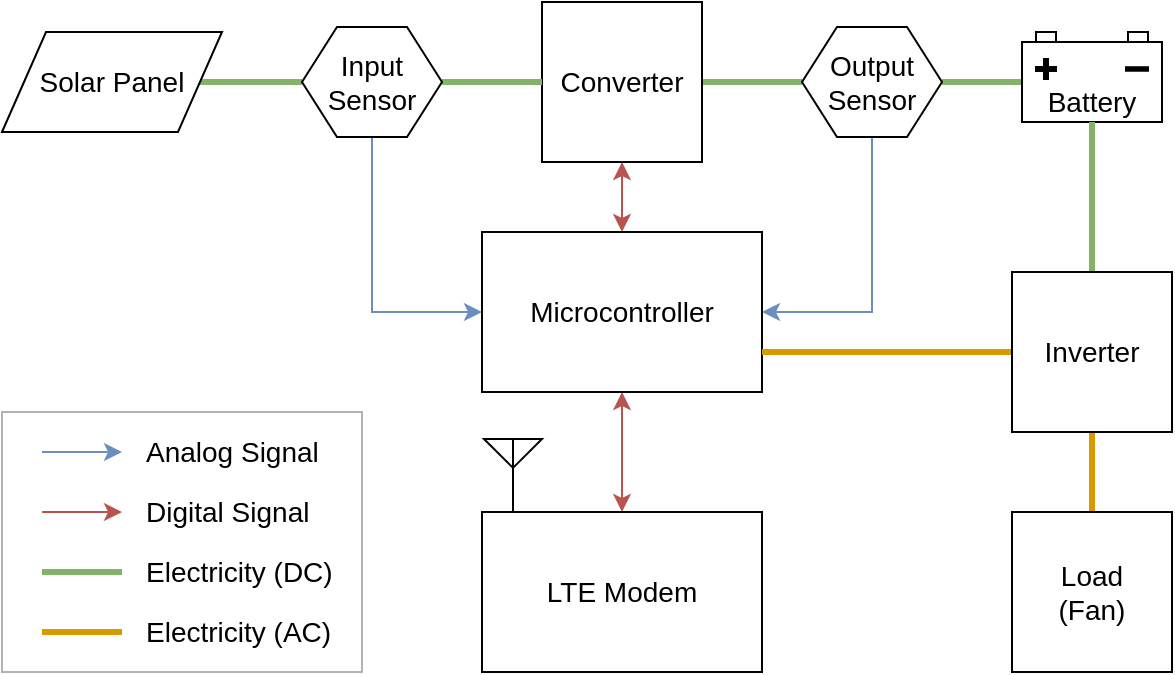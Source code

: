 <mxfile version="12.9.3" type="device"><diagram id="F6C0qdNgFmhBdd7p-WNN" name="Page-1"><mxGraphModel dx="905" dy="805" grid="1" gridSize="10" guides="1" tooltips="1" connect="1" arrows="1" fold="1" page="1" pageScale="1" pageWidth="827" pageHeight="1169" math="0" shadow="0"><root><mxCell id="0"/><mxCell id="1" parent="0"/><mxCell id="DEXSWMpo7l23XRFArZPN-17" style="edgeStyle=orthogonalEdgeStyle;rounded=0;orthogonalLoop=1;jettySize=auto;html=1;exitX=1;exitY=0.5;exitDx=0;exitDy=0;entryX=0;entryY=0.5;entryDx=0;entryDy=0;endArrow=none;endFill=0;strokeWidth=3;fillColor=#d5e8d4;strokeColor=#82b366;fontSize=14;" parent="1" source="DEXSWMpo7l23XRFArZPN-3" target="DEXSWMpo7l23XRFArZPN-7" edge="1"><mxGeometry relative="1" as="geometry"/></mxCell><mxCell id="DEXSWMpo7l23XRFArZPN-3" value="Solar Panel" style="shape=parallelogram;perimeter=parallelogramPerimeter;whiteSpace=wrap;html=1;shadow=0;gradientColor=#ffffff;fontSize=14;" parent="1" vertex="1"><mxGeometry x="80" y="110" width="110" height="50" as="geometry"/></mxCell><mxCell id="DEXSWMpo7l23XRFArZPN-29" style="edgeStyle=orthogonalEdgeStyle;rounded=0;orthogonalLoop=1;jettySize=auto;html=1;exitX=1;exitY=0.5;exitDx=0;exitDy=0;endArrow=none;endFill=0;strokeWidth=3;fillColor=#d5e8d4;strokeColor=#82b366;fontSize=14;" parent="1" source="DEXSWMpo7l23XRFArZPN-5" target="DEXSWMpo7l23XRFArZPN-8" edge="1"><mxGeometry relative="1" as="geometry"/></mxCell><mxCell id="IDdgYco7neciCSX-gq7B-2" style="edgeStyle=none;rounded=0;orthogonalLoop=1;jettySize=auto;html=1;exitX=0.5;exitY=1;exitDx=0;exitDy=0;entryX=0.5;entryY=0;entryDx=0;entryDy=0;startArrow=classic;startFill=1;endArrow=classic;endFill=1;strokeWidth=1;fontSize=14;fillColor=#f8cecc;strokeColor=#b85450;" parent="1" source="DEXSWMpo7l23XRFArZPN-5" target="DEXSWMpo7l23XRFArZPN-24" edge="1"><mxGeometry relative="1" as="geometry"/></mxCell><mxCell id="DEXSWMpo7l23XRFArZPN-5" value="Converter" style="rounded=0;whiteSpace=wrap;html=1;shadow=0;gradientColor=none;fontSize=14;" parent="1" vertex="1"><mxGeometry x="350" y="95" width="80" height="80" as="geometry"/></mxCell><mxCell id="DEXSWMpo7l23XRFArZPN-18" style="edgeStyle=orthogonalEdgeStyle;rounded=0;orthogonalLoop=1;jettySize=auto;html=1;exitX=1;exitY=0.5;exitDx=0;exitDy=0;entryX=0;entryY=0.5;entryDx=0;entryDy=0;endArrow=none;endFill=0;strokeWidth=3;fillColor=#d5e8d4;strokeColor=#82b366;fontSize=14;" parent="1" source="DEXSWMpo7l23XRFArZPN-7" target="DEXSWMpo7l23XRFArZPN-5" edge="1"><mxGeometry relative="1" as="geometry"/></mxCell><mxCell id="DEXSWMpo7l23XRFArZPN-25" style="edgeStyle=orthogonalEdgeStyle;rounded=0;orthogonalLoop=1;jettySize=auto;html=1;exitX=0.5;exitY=1;exitDx=0;exitDy=0;entryX=0;entryY=0.5;entryDx=0;entryDy=0;fontSize=14;fillColor=#dae8fc;strokeColor=#6c8ebf;" parent="1" source="DEXSWMpo7l23XRFArZPN-7" target="DEXSWMpo7l23XRFArZPN-24" edge="1"><mxGeometry relative="1" as="geometry"/></mxCell><mxCell id="DEXSWMpo7l23XRFArZPN-7" value="Input&lt;br&gt;Sensor" style="shape=hexagon;perimeter=hexagonPerimeter2;whiteSpace=wrap;html=1;shadow=0;gradientColor=none;fontSize=14;" parent="1" vertex="1"><mxGeometry x="230" y="107.5" width="70" height="55" as="geometry"/></mxCell><mxCell id="DEXSWMpo7l23XRFArZPN-20" style="edgeStyle=orthogonalEdgeStyle;rounded=0;orthogonalLoop=1;jettySize=auto;html=1;exitX=1;exitY=0.5;exitDx=0;exitDy=0;endArrow=none;endFill=0;strokeWidth=3;fillColor=#d5e8d4;strokeColor=#82b366;fontSize=14;" parent="1" source="DEXSWMpo7l23XRFArZPN-8" target="DEXSWMpo7l23XRFArZPN-10" edge="1"><mxGeometry relative="1" as="geometry"/></mxCell><mxCell id="DEXSWMpo7l23XRFArZPN-26" style="edgeStyle=orthogonalEdgeStyle;rounded=0;orthogonalLoop=1;jettySize=auto;html=1;exitX=0.5;exitY=1;exitDx=0;exitDy=0;entryX=1;entryY=0.5;entryDx=0;entryDy=0;fontSize=14;fillColor=#dae8fc;strokeColor=#6c8ebf;" parent="1" source="DEXSWMpo7l23XRFArZPN-8" target="DEXSWMpo7l23XRFArZPN-24" edge="1"><mxGeometry relative="1" as="geometry"/></mxCell><mxCell id="DEXSWMpo7l23XRFArZPN-8" value="Output&lt;br&gt;Sensor" style="shape=hexagon;perimeter=hexagonPerimeter2;whiteSpace=wrap;html=1;shadow=0;gradientColor=none;fontSize=14;" parent="1" vertex="1"><mxGeometry x="480" y="107.5" width="70" height="55" as="geometry"/></mxCell><mxCell id="DEXSWMpo7l23XRFArZPN-10" value="" style="rounded=0;whiteSpace=wrap;html=1;shadow=0;gradientColor=none;fontSize=14;" parent="1" vertex="1"><mxGeometry x="590" y="115" width="70" height="40" as="geometry"/></mxCell><mxCell id="DEXSWMpo7l23XRFArZPN-11" value="" style="shape=cross;whiteSpace=wrap;html=1;shadow=0;gradientColor=none;fillColor=#000000;fontSize=14;" parent="1" vertex="1"><mxGeometry x="597" y="123.5" width="10" height="10" as="geometry"/></mxCell><mxCell id="DEXSWMpo7l23XRFArZPN-14" value="" style="rounded=0;whiteSpace=wrap;html=1;shadow=0;fillColor=#000000;gradientColor=none;fontSize=14;" parent="1" vertex="1"><mxGeometry x="642" y="127.62" width="11" height="1.75" as="geometry"/></mxCell><mxCell id="DEXSWMpo7l23XRFArZPN-15" value="" style="rounded=0;whiteSpace=wrap;html=1;shadow=0;fontSize=14;" parent="1" vertex="1"><mxGeometry x="597" y="110" width="10" height="5" as="geometry"/></mxCell><mxCell id="DEXSWMpo7l23XRFArZPN-16" value="" style="rounded=0;whiteSpace=wrap;html=1;shadow=0;fontSize=14;" parent="1" vertex="1"><mxGeometry x="643" y="110" width="10" height="5" as="geometry"/></mxCell><mxCell id="zp8KkCJVetAy1c82GoKf-6" style="edgeStyle=orthogonalEdgeStyle;rounded=0;orthogonalLoop=1;jettySize=auto;html=1;exitX=0.5;exitY=1;exitDx=0;exitDy=0;fillColor=#d5e8d4;strokeColor=#82b366;strokeWidth=3;endArrow=none;endFill=0;" edge="1" parent="1" source="DEXSWMpo7l23XRFArZPN-21" target="zp8KkCJVetAy1c82GoKf-4"><mxGeometry relative="1" as="geometry"/></mxCell><mxCell id="DEXSWMpo7l23XRFArZPN-21" value="Battery" style="text;html=1;strokeColor=none;fillColor=none;align=center;verticalAlign=middle;whiteSpace=wrap;rounded=0;shadow=0;fontSize=14;" parent="1" vertex="1"><mxGeometry x="605" y="135" width="40" height="20" as="geometry"/></mxCell><mxCell id="DEXSWMpo7l23XRFArZPN-37" style="edgeStyle=orthogonalEdgeStyle;rounded=0;orthogonalLoop=1;jettySize=auto;html=1;exitX=0.5;exitY=1;exitDx=0;exitDy=0;entryX=0.5;entryY=0;entryDx=0;entryDy=0;endArrow=classic;endFill=1;strokeWidth=1;fontSize=14;startArrow=classic;startFill=1;fillColor=#f8cecc;strokeColor=#b85450;" parent="1" source="DEXSWMpo7l23XRFArZPN-24" target="DEXSWMpo7l23XRFArZPN-32" edge="1"><mxGeometry relative="1" as="geometry"/></mxCell><mxCell id="DEXSWMpo7l23XRFArZPN-24" value="Microcontroller" style="rounded=0;whiteSpace=wrap;html=1;shadow=0;gradientColor=none;fontSize=14;" parent="1" vertex="1"><mxGeometry x="320" y="210" width="140" height="80" as="geometry"/></mxCell><mxCell id="DEXSWMpo7l23XRFArZPN-32" value="LTE Modem" style="rounded=0;whiteSpace=wrap;html=1;shadow=0;fontSize=14;" parent="1" vertex="1"><mxGeometry x="320" y="350" width="140" height="80" as="geometry"/></mxCell><mxCell id="DEXSWMpo7l23XRFArZPN-48" value="" style="verticalLabelPosition=bottom;shadow=0;dashed=0;align=center;html=1;verticalAlign=top;shape=mxgraph.electrical.radio.aerial_-_antenna_2;fontSize=14;" parent="1" vertex="1"><mxGeometry x="321" y="313.29" width="29" height="36.71" as="geometry"/></mxCell><mxCell id="zp8KkCJVetAy1c82GoKf-11" style="edgeStyle=orthogonalEdgeStyle;rounded=0;orthogonalLoop=1;jettySize=auto;html=1;exitX=0.5;exitY=1;exitDx=0;exitDy=0;entryX=0.5;entryY=0;entryDx=0;entryDy=0;endArrow=none;endFill=0;strokeWidth=3;fillColor=#ffe6cc;strokeColor=#d79b00;" edge="1" parent="1" source="zp8KkCJVetAy1c82GoKf-4" target="zp8KkCJVetAy1c82GoKf-10"><mxGeometry relative="1" as="geometry"/></mxCell><mxCell id="zp8KkCJVetAy1c82GoKf-23" style="edgeStyle=orthogonalEdgeStyle;rounded=0;orthogonalLoop=1;jettySize=auto;html=1;exitX=0;exitY=0.5;exitDx=0;exitDy=0;entryX=1;entryY=0.75;entryDx=0;entryDy=0;endArrow=none;endFill=0;strokeWidth=3;fontSize=14;fillColor=#ffe6cc;strokeColor=#d79b00;" edge="1" parent="1" source="zp8KkCJVetAy1c82GoKf-4" target="DEXSWMpo7l23XRFArZPN-24"><mxGeometry relative="1" as="geometry"/></mxCell><mxCell id="zp8KkCJVetAy1c82GoKf-4" value="Inverter" style="rounded=0;whiteSpace=wrap;html=1;shadow=0;gradientColor=none;fontSize=14;" vertex="1" parent="1"><mxGeometry x="585" y="230" width="80" height="80" as="geometry"/></mxCell><mxCell id="zp8KkCJVetAy1c82GoKf-10" value="Load&lt;br&gt;(Fan)" style="rounded=0;whiteSpace=wrap;html=1;shadow=0;gradientColor=none;fontSize=14;" vertex="1" parent="1"><mxGeometry x="585" y="350" width="80" height="80" as="geometry"/></mxCell><mxCell id="zp8KkCJVetAy1c82GoKf-12" value="" style="endArrow=classic;html=1;strokeWidth=1;fillColor=#dae8fc;strokeColor=#6c8ebf;" edge="1" parent="1"><mxGeometry width="50" height="50" relative="1" as="geometry"><mxPoint x="100" y="320" as="sourcePoint"/><mxPoint x="140" y="320" as="targetPoint"/></mxGeometry></mxCell><mxCell id="zp8KkCJVetAy1c82GoKf-13" value="Analog Signal" style="text;html=1;align=left;verticalAlign=middle;resizable=0;points=[];autosize=1;fontSize=14;" vertex="1" parent="1"><mxGeometry x="150" y="310" width="100" height="20" as="geometry"/></mxCell><mxCell id="zp8KkCJVetAy1c82GoKf-14" value="" style="endArrow=classic;html=1;strokeWidth=1;fillColor=#f8cecc;strokeColor=#b85450;" edge="1" parent="1"><mxGeometry width="50" height="50" relative="1" as="geometry"><mxPoint x="100" y="350" as="sourcePoint"/><mxPoint x="140" y="350" as="targetPoint"/></mxGeometry></mxCell><mxCell id="zp8KkCJVetAy1c82GoKf-15" value="Digital Signal" style="text;html=1;align=left;verticalAlign=middle;resizable=0;points=[];autosize=1;fontSize=14;" vertex="1" parent="1"><mxGeometry x="150" y="340" width="100" height="20" as="geometry"/></mxCell><mxCell id="zp8KkCJVetAy1c82GoKf-16" value="" style="endArrow=none;html=1;strokeWidth=3;fillColor=#d5e8d4;strokeColor=#82b366;endFill=0;" edge="1" parent="1"><mxGeometry width="50" height="50" relative="1" as="geometry"><mxPoint x="100" y="380" as="sourcePoint"/><mxPoint x="140" y="380" as="targetPoint"/></mxGeometry></mxCell><mxCell id="zp8KkCJVetAy1c82GoKf-17" value="Electricity (DC)" style="text;html=1;align=left;verticalAlign=middle;resizable=0;points=[];autosize=1;fontSize=14;" vertex="1" parent="1"><mxGeometry x="150" y="370" width="110" height="20" as="geometry"/></mxCell><mxCell id="zp8KkCJVetAy1c82GoKf-18" value="" style="endArrow=none;html=1;strokeWidth=3;fillColor=#ffe6cc;strokeColor=#d79b00;endFill=0;" edge="1" parent="1"><mxGeometry width="50" height="50" relative="1" as="geometry"><mxPoint x="100" y="410" as="sourcePoint"/><mxPoint x="140" y="410" as="targetPoint"/></mxGeometry></mxCell><mxCell id="zp8KkCJVetAy1c82GoKf-19" value="Electricity (AC)" style="text;html=1;align=left;verticalAlign=middle;resizable=0;points=[];autosize=1;fontSize=14;" vertex="1" parent="1"><mxGeometry x="150" y="400" width="110" height="20" as="geometry"/></mxCell><mxCell id="zp8KkCJVetAy1c82GoKf-21" value="" style="rounded=0;whiteSpace=wrap;html=1;fontSize=14;align=left;fillColor=none;strokeColor=#B3B3B3;" vertex="1" parent="1"><mxGeometry x="80" y="300" width="180" height="130" as="geometry"/></mxCell></root></mxGraphModel></diagram></mxfile>